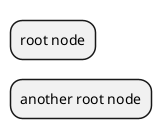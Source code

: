 {
  "sha1": "pji1eas2ohh8szdmgr2xh0qjoisyldz",
  "insertion": {
    "when": "2024-06-04T17:28:41.293Z",
    "url": "https://forum.plantuml.net/16056/the-mindmaps-root-node-could-never-be-centered-now?show=16070#c16070",
    "user": "plantuml@gmail.com"
  }
}
@startmindmap
* root node
* another root node
@endmindmap
